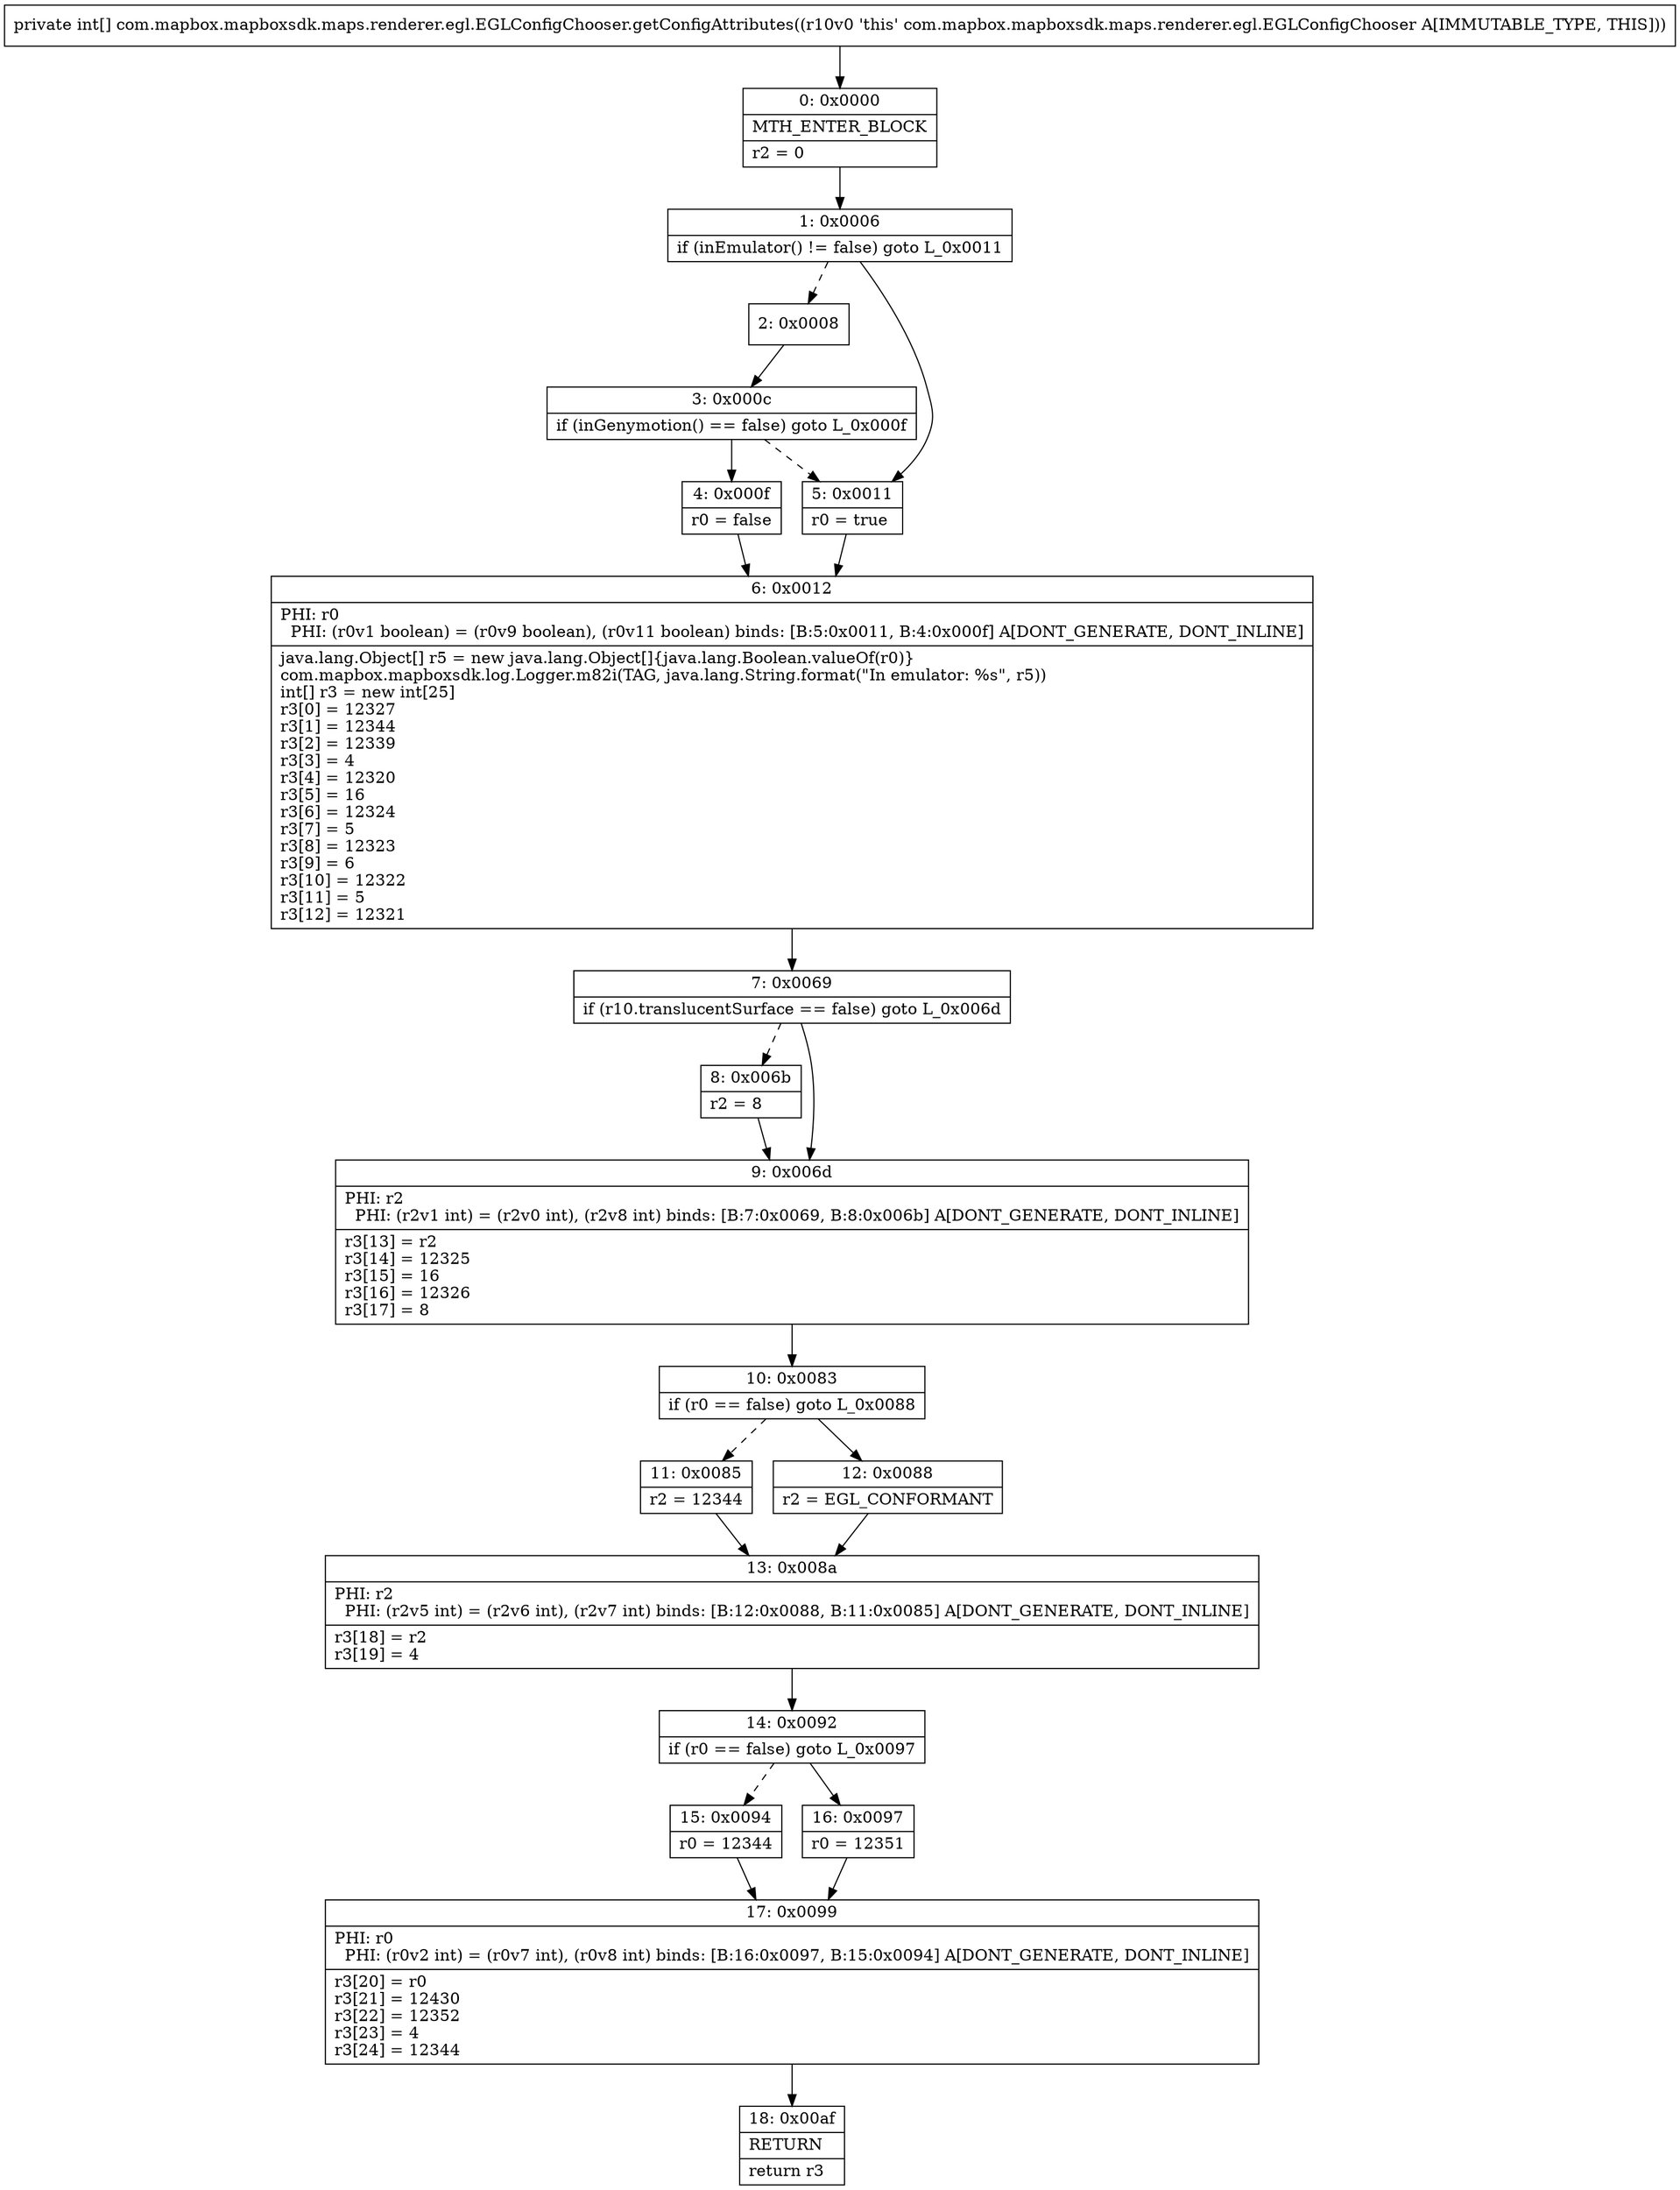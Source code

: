 digraph "CFG forcom.mapbox.mapboxsdk.maps.renderer.egl.EGLConfigChooser.getConfigAttributes()[I" {
Node_0 [shape=record,label="{0\:\ 0x0000|MTH_ENTER_BLOCK\l|r2 = 0\l}"];
Node_1 [shape=record,label="{1\:\ 0x0006|if (inEmulator() != false) goto L_0x0011\l}"];
Node_2 [shape=record,label="{2\:\ 0x0008}"];
Node_3 [shape=record,label="{3\:\ 0x000c|if (inGenymotion() == false) goto L_0x000f\l}"];
Node_4 [shape=record,label="{4\:\ 0x000f|r0 = false\l}"];
Node_5 [shape=record,label="{5\:\ 0x0011|r0 = true\l}"];
Node_6 [shape=record,label="{6\:\ 0x0012|PHI: r0 \l  PHI: (r0v1 boolean) = (r0v9 boolean), (r0v11 boolean) binds: [B:5:0x0011, B:4:0x000f] A[DONT_GENERATE, DONT_INLINE]\l|java.lang.Object[] r5 = new java.lang.Object[]\{java.lang.Boolean.valueOf(r0)\}\lcom.mapbox.mapboxsdk.log.Logger.m82i(TAG, java.lang.String.format(\"In emulator: %s\", r5))\lint[] r3 = new int[25]\lr3[0] = 12327\lr3[1] = 12344\lr3[2] = 12339\lr3[3] = 4\lr3[4] = 12320\lr3[5] = 16\lr3[6] = 12324\lr3[7] = 5\lr3[8] = 12323\lr3[9] = 6\lr3[10] = 12322\lr3[11] = 5\lr3[12] = 12321\l}"];
Node_7 [shape=record,label="{7\:\ 0x0069|if (r10.translucentSurface == false) goto L_0x006d\l}"];
Node_8 [shape=record,label="{8\:\ 0x006b|r2 = 8\l}"];
Node_9 [shape=record,label="{9\:\ 0x006d|PHI: r2 \l  PHI: (r2v1 int) = (r2v0 int), (r2v8 int) binds: [B:7:0x0069, B:8:0x006b] A[DONT_GENERATE, DONT_INLINE]\l|r3[13] = r2\lr3[14] = 12325\lr3[15] = 16\lr3[16] = 12326\lr3[17] = 8\l}"];
Node_10 [shape=record,label="{10\:\ 0x0083|if (r0 == false) goto L_0x0088\l}"];
Node_11 [shape=record,label="{11\:\ 0x0085|r2 = 12344\l}"];
Node_12 [shape=record,label="{12\:\ 0x0088|r2 = EGL_CONFORMANT\l}"];
Node_13 [shape=record,label="{13\:\ 0x008a|PHI: r2 \l  PHI: (r2v5 int) = (r2v6 int), (r2v7 int) binds: [B:12:0x0088, B:11:0x0085] A[DONT_GENERATE, DONT_INLINE]\l|r3[18] = r2\lr3[19] = 4\l}"];
Node_14 [shape=record,label="{14\:\ 0x0092|if (r0 == false) goto L_0x0097\l}"];
Node_15 [shape=record,label="{15\:\ 0x0094|r0 = 12344\l}"];
Node_16 [shape=record,label="{16\:\ 0x0097|r0 = 12351\l}"];
Node_17 [shape=record,label="{17\:\ 0x0099|PHI: r0 \l  PHI: (r0v2 int) = (r0v7 int), (r0v8 int) binds: [B:16:0x0097, B:15:0x0094] A[DONT_GENERATE, DONT_INLINE]\l|r3[20] = r0\lr3[21] = 12430\lr3[22] = 12352\lr3[23] = 4\lr3[24] = 12344\l}"];
Node_18 [shape=record,label="{18\:\ 0x00af|RETURN\l|return r3\l}"];
MethodNode[shape=record,label="{private int[] com.mapbox.mapboxsdk.maps.renderer.egl.EGLConfigChooser.getConfigAttributes((r10v0 'this' com.mapbox.mapboxsdk.maps.renderer.egl.EGLConfigChooser A[IMMUTABLE_TYPE, THIS])) }"];
MethodNode -> Node_0;
Node_0 -> Node_1;
Node_1 -> Node_2[style=dashed];
Node_1 -> Node_5;
Node_2 -> Node_3;
Node_3 -> Node_4;
Node_3 -> Node_5[style=dashed];
Node_4 -> Node_6;
Node_5 -> Node_6;
Node_6 -> Node_7;
Node_7 -> Node_8[style=dashed];
Node_7 -> Node_9;
Node_8 -> Node_9;
Node_9 -> Node_10;
Node_10 -> Node_11[style=dashed];
Node_10 -> Node_12;
Node_11 -> Node_13;
Node_12 -> Node_13;
Node_13 -> Node_14;
Node_14 -> Node_15[style=dashed];
Node_14 -> Node_16;
Node_15 -> Node_17;
Node_16 -> Node_17;
Node_17 -> Node_18;
}

